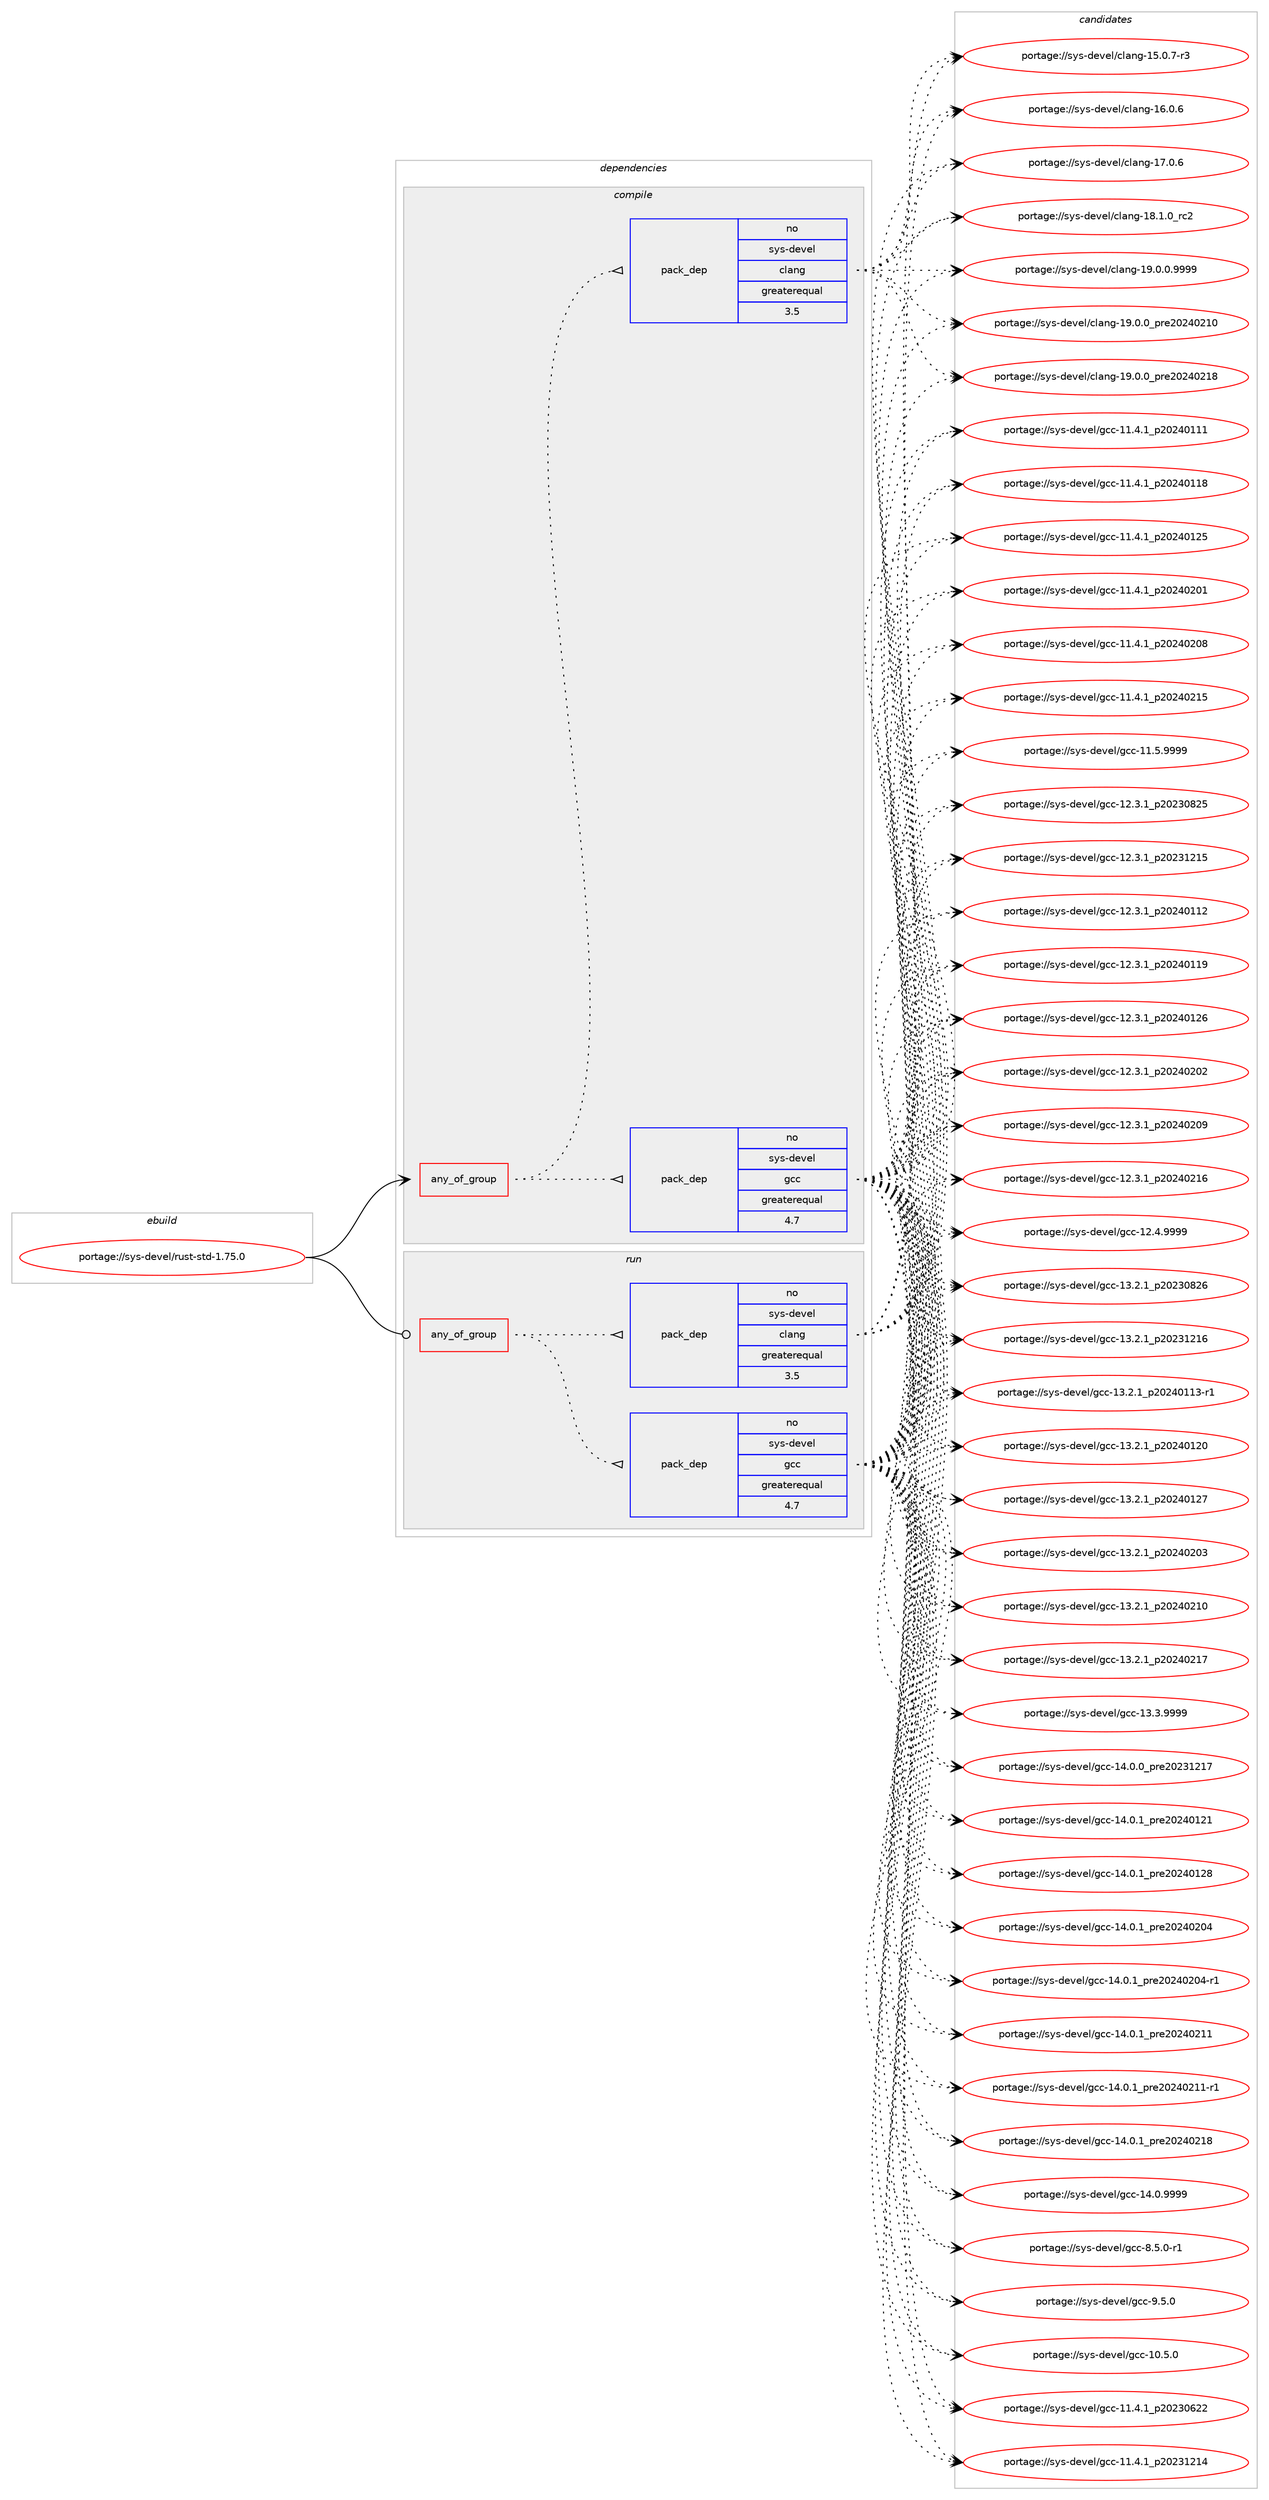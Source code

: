 digraph prolog {

# *************
# Graph options
# *************

newrank=true;
concentrate=true;
compound=true;
graph [rankdir=LR,fontname=Helvetica,fontsize=10,ranksep=1.5];#, ranksep=2.5, nodesep=0.2];
edge  [arrowhead=vee];
node  [fontname=Helvetica,fontsize=10];

# **********
# The ebuild
# **********

subgraph cluster_leftcol {
color=gray;
rank=same;
label=<<i>ebuild</i>>;
id [label="portage://sys-devel/rust-std-1.75.0", color=red, width=4, href="../sys-devel/rust-std-1.75.0.svg"];
}

# ****************
# The dependencies
# ****************

subgraph cluster_midcol {
color=gray;
label=<<i>dependencies</i>>;
subgraph cluster_compile {
fillcolor="#eeeeee";
style=filled;
label=<<i>compile</i>>;
subgraph any194 {
dependency22575 [label=<<TABLE BORDER="0" CELLBORDER="1" CELLSPACING="0" CELLPADDING="4"><TR><TD CELLPADDING="10">any_of_group</TD></TR></TABLE>>, shape=none, color=red];subgraph pack7323 {
dependency22576 [label=<<TABLE BORDER="0" CELLBORDER="1" CELLSPACING="0" CELLPADDING="4" WIDTH="220"><TR><TD ROWSPAN="6" CELLPADDING="30">pack_dep</TD></TR><TR><TD WIDTH="110">no</TD></TR><TR><TD>sys-devel</TD></TR><TR><TD>gcc</TD></TR><TR><TD>greaterequal</TD></TR><TR><TD>4.7</TD></TR></TABLE>>, shape=none, color=blue];
}
dependency22575:e -> dependency22576:w [weight=20,style="dotted",arrowhead="oinv"];
subgraph pack7324 {
dependency22577 [label=<<TABLE BORDER="0" CELLBORDER="1" CELLSPACING="0" CELLPADDING="4" WIDTH="220"><TR><TD ROWSPAN="6" CELLPADDING="30">pack_dep</TD></TR><TR><TD WIDTH="110">no</TD></TR><TR><TD>sys-devel</TD></TR><TR><TD>clang</TD></TR><TR><TD>greaterequal</TD></TR><TR><TD>3.5</TD></TR></TABLE>>, shape=none, color=blue];
}
dependency22575:e -> dependency22577:w [weight=20,style="dotted",arrowhead="oinv"];
}
id:e -> dependency22575:w [weight=20,style="solid",arrowhead="vee"];
}
subgraph cluster_compileandrun {
fillcolor="#eeeeee";
style=filled;
label=<<i>compile and run</i>>;
}
subgraph cluster_run {
fillcolor="#eeeeee";
style=filled;
label=<<i>run</i>>;
subgraph any195 {
dependency22578 [label=<<TABLE BORDER="0" CELLBORDER="1" CELLSPACING="0" CELLPADDING="4"><TR><TD CELLPADDING="10">any_of_group</TD></TR></TABLE>>, shape=none, color=red];subgraph pack7325 {
dependency22579 [label=<<TABLE BORDER="0" CELLBORDER="1" CELLSPACING="0" CELLPADDING="4" WIDTH="220"><TR><TD ROWSPAN="6" CELLPADDING="30">pack_dep</TD></TR><TR><TD WIDTH="110">no</TD></TR><TR><TD>sys-devel</TD></TR><TR><TD>gcc</TD></TR><TR><TD>greaterequal</TD></TR><TR><TD>4.7</TD></TR></TABLE>>, shape=none, color=blue];
}
dependency22578:e -> dependency22579:w [weight=20,style="dotted",arrowhead="oinv"];
subgraph pack7326 {
dependency22580 [label=<<TABLE BORDER="0" CELLBORDER="1" CELLSPACING="0" CELLPADDING="4" WIDTH="220"><TR><TD ROWSPAN="6" CELLPADDING="30">pack_dep</TD></TR><TR><TD WIDTH="110">no</TD></TR><TR><TD>sys-devel</TD></TR><TR><TD>clang</TD></TR><TR><TD>greaterequal</TD></TR><TR><TD>3.5</TD></TR></TABLE>>, shape=none, color=blue];
}
dependency22578:e -> dependency22580:w [weight=20,style="dotted",arrowhead="oinv"];
}
id:e -> dependency22578:w [weight=20,style="solid",arrowhead="odot"];
}
}

# **************
# The candidates
# **************

subgraph cluster_choices {
rank=same;
color=gray;
label=<<i>candidates</i>>;

subgraph choice7323 {
color=black;
nodesep=1;
choice1151211154510010111810110847103999945494846534648 [label="portage://sys-devel/gcc-10.5.0", color=red, width=4,href="../sys-devel/gcc-10.5.0.svg"];
choice1151211154510010111810110847103999945494946524649951125048505148545050 [label="portage://sys-devel/gcc-11.4.1_p20230622", color=red, width=4,href="../sys-devel/gcc-11.4.1_p20230622.svg"];
choice1151211154510010111810110847103999945494946524649951125048505149504952 [label="portage://sys-devel/gcc-11.4.1_p20231214", color=red, width=4,href="../sys-devel/gcc-11.4.1_p20231214.svg"];
choice1151211154510010111810110847103999945494946524649951125048505248494949 [label="portage://sys-devel/gcc-11.4.1_p20240111", color=red, width=4,href="../sys-devel/gcc-11.4.1_p20240111.svg"];
choice1151211154510010111810110847103999945494946524649951125048505248494956 [label="portage://sys-devel/gcc-11.4.1_p20240118", color=red, width=4,href="../sys-devel/gcc-11.4.1_p20240118.svg"];
choice1151211154510010111810110847103999945494946524649951125048505248495053 [label="portage://sys-devel/gcc-11.4.1_p20240125", color=red, width=4,href="../sys-devel/gcc-11.4.1_p20240125.svg"];
choice1151211154510010111810110847103999945494946524649951125048505248504849 [label="portage://sys-devel/gcc-11.4.1_p20240201", color=red, width=4,href="../sys-devel/gcc-11.4.1_p20240201.svg"];
choice1151211154510010111810110847103999945494946524649951125048505248504856 [label="portage://sys-devel/gcc-11.4.1_p20240208", color=red, width=4,href="../sys-devel/gcc-11.4.1_p20240208.svg"];
choice1151211154510010111810110847103999945494946524649951125048505248504953 [label="portage://sys-devel/gcc-11.4.1_p20240215", color=red, width=4,href="../sys-devel/gcc-11.4.1_p20240215.svg"];
choice1151211154510010111810110847103999945494946534657575757 [label="portage://sys-devel/gcc-11.5.9999", color=red, width=4,href="../sys-devel/gcc-11.5.9999.svg"];
choice1151211154510010111810110847103999945495046514649951125048505148565053 [label="portage://sys-devel/gcc-12.3.1_p20230825", color=red, width=4,href="../sys-devel/gcc-12.3.1_p20230825.svg"];
choice1151211154510010111810110847103999945495046514649951125048505149504953 [label="portage://sys-devel/gcc-12.3.1_p20231215", color=red, width=4,href="../sys-devel/gcc-12.3.1_p20231215.svg"];
choice1151211154510010111810110847103999945495046514649951125048505248494950 [label="portage://sys-devel/gcc-12.3.1_p20240112", color=red, width=4,href="../sys-devel/gcc-12.3.1_p20240112.svg"];
choice1151211154510010111810110847103999945495046514649951125048505248494957 [label="portage://sys-devel/gcc-12.3.1_p20240119", color=red, width=4,href="../sys-devel/gcc-12.3.1_p20240119.svg"];
choice1151211154510010111810110847103999945495046514649951125048505248495054 [label="portage://sys-devel/gcc-12.3.1_p20240126", color=red, width=4,href="../sys-devel/gcc-12.3.1_p20240126.svg"];
choice1151211154510010111810110847103999945495046514649951125048505248504850 [label="portage://sys-devel/gcc-12.3.1_p20240202", color=red, width=4,href="../sys-devel/gcc-12.3.1_p20240202.svg"];
choice1151211154510010111810110847103999945495046514649951125048505248504857 [label="portage://sys-devel/gcc-12.3.1_p20240209", color=red, width=4,href="../sys-devel/gcc-12.3.1_p20240209.svg"];
choice1151211154510010111810110847103999945495046514649951125048505248504954 [label="portage://sys-devel/gcc-12.3.1_p20240216", color=red, width=4,href="../sys-devel/gcc-12.3.1_p20240216.svg"];
choice1151211154510010111810110847103999945495046524657575757 [label="portage://sys-devel/gcc-12.4.9999", color=red, width=4,href="../sys-devel/gcc-12.4.9999.svg"];
choice1151211154510010111810110847103999945495146504649951125048505148565054 [label="portage://sys-devel/gcc-13.2.1_p20230826", color=red, width=4,href="../sys-devel/gcc-13.2.1_p20230826.svg"];
choice1151211154510010111810110847103999945495146504649951125048505149504954 [label="portage://sys-devel/gcc-13.2.1_p20231216", color=red, width=4,href="../sys-devel/gcc-13.2.1_p20231216.svg"];
choice11512111545100101118101108471039999454951465046499511250485052484949514511449 [label="portage://sys-devel/gcc-13.2.1_p20240113-r1", color=red, width=4,href="../sys-devel/gcc-13.2.1_p20240113-r1.svg"];
choice1151211154510010111810110847103999945495146504649951125048505248495048 [label="portage://sys-devel/gcc-13.2.1_p20240120", color=red, width=4,href="../sys-devel/gcc-13.2.1_p20240120.svg"];
choice1151211154510010111810110847103999945495146504649951125048505248495055 [label="portage://sys-devel/gcc-13.2.1_p20240127", color=red, width=4,href="../sys-devel/gcc-13.2.1_p20240127.svg"];
choice1151211154510010111810110847103999945495146504649951125048505248504851 [label="portage://sys-devel/gcc-13.2.1_p20240203", color=red, width=4,href="../sys-devel/gcc-13.2.1_p20240203.svg"];
choice1151211154510010111810110847103999945495146504649951125048505248504948 [label="portage://sys-devel/gcc-13.2.1_p20240210", color=red, width=4,href="../sys-devel/gcc-13.2.1_p20240210.svg"];
choice1151211154510010111810110847103999945495146504649951125048505248504955 [label="portage://sys-devel/gcc-13.2.1_p20240217", color=red, width=4,href="../sys-devel/gcc-13.2.1_p20240217.svg"];
choice1151211154510010111810110847103999945495146514657575757 [label="portage://sys-devel/gcc-13.3.9999", color=red, width=4,href="../sys-devel/gcc-13.3.9999.svg"];
choice1151211154510010111810110847103999945495246484648951121141015048505149504955 [label="portage://sys-devel/gcc-14.0.0_pre20231217", color=red, width=4,href="../sys-devel/gcc-14.0.0_pre20231217.svg"];
choice1151211154510010111810110847103999945495246484649951121141015048505248495049 [label="portage://sys-devel/gcc-14.0.1_pre20240121", color=red, width=4,href="../sys-devel/gcc-14.0.1_pre20240121.svg"];
choice1151211154510010111810110847103999945495246484649951121141015048505248495056 [label="portage://sys-devel/gcc-14.0.1_pre20240128", color=red, width=4,href="../sys-devel/gcc-14.0.1_pre20240128.svg"];
choice1151211154510010111810110847103999945495246484649951121141015048505248504852 [label="portage://sys-devel/gcc-14.0.1_pre20240204", color=red, width=4,href="../sys-devel/gcc-14.0.1_pre20240204.svg"];
choice11512111545100101118101108471039999454952464846499511211410150485052485048524511449 [label="portage://sys-devel/gcc-14.0.1_pre20240204-r1", color=red, width=4,href="../sys-devel/gcc-14.0.1_pre20240204-r1.svg"];
choice1151211154510010111810110847103999945495246484649951121141015048505248504949 [label="portage://sys-devel/gcc-14.0.1_pre20240211", color=red, width=4,href="../sys-devel/gcc-14.0.1_pre20240211.svg"];
choice11512111545100101118101108471039999454952464846499511211410150485052485049494511449 [label="portage://sys-devel/gcc-14.0.1_pre20240211-r1", color=red, width=4,href="../sys-devel/gcc-14.0.1_pre20240211-r1.svg"];
choice1151211154510010111810110847103999945495246484649951121141015048505248504956 [label="portage://sys-devel/gcc-14.0.1_pre20240218", color=red, width=4,href="../sys-devel/gcc-14.0.1_pre20240218.svg"];
choice1151211154510010111810110847103999945495246484657575757 [label="portage://sys-devel/gcc-14.0.9999", color=red, width=4,href="../sys-devel/gcc-14.0.9999.svg"];
choice115121115451001011181011084710399994556465346484511449 [label="portage://sys-devel/gcc-8.5.0-r1", color=red, width=4,href="../sys-devel/gcc-8.5.0-r1.svg"];
choice11512111545100101118101108471039999455746534648 [label="portage://sys-devel/gcc-9.5.0", color=red, width=4,href="../sys-devel/gcc-9.5.0.svg"];
dependency22576:e -> choice1151211154510010111810110847103999945494846534648:w [style=dotted,weight="100"];
dependency22576:e -> choice1151211154510010111810110847103999945494946524649951125048505148545050:w [style=dotted,weight="100"];
dependency22576:e -> choice1151211154510010111810110847103999945494946524649951125048505149504952:w [style=dotted,weight="100"];
dependency22576:e -> choice1151211154510010111810110847103999945494946524649951125048505248494949:w [style=dotted,weight="100"];
dependency22576:e -> choice1151211154510010111810110847103999945494946524649951125048505248494956:w [style=dotted,weight="100"];
dependency22576:e -> choice1151211154510010111810110847103999945494946524649951125048505248495053:w [style=dotted,weight="100"];
dependency22576:e -> choice1151211154510010111810110847103999945494946524649951125048505248504849:w [style=dotted,weight="100"];
dependency22576:e -> choice1151211154510010111810110847103999945494946524649951125048505248504856:w [style=dotted,weight="100"];
dependency22576:e -> choice1151211154510010111810110847103999945494946524649951125048505248504953:w [style=dotted,weight="100"];
dependency22576:e -> choice1151211154510010111810110847103999945494946534657575757:w [style=dotted,weight="100"];
dependency22576:e -> choice1151211154510010111810110847103999945495046514649951125048505148565053:w [style=dotted,weight="100"];
dependency22576:e -> choice1151211154510010111810110847103999945495046514649951125048505149504953:w [style=dotted,weight="100"];
dependency22576:e -> choice1151211154510010111810110847103999945495046514649951125048505248494950:w [style=dotted,weight="100"];
dependency22576:e -> choice1151211154510010111810110847103999945495046514649951125048505248494957:w [style=dotted,weight="100"];
dependency22576:e -> choice1151211154510010111810110847103999945495046514649951125048505248495054:w [style=dotted,weight="100"];
dependency22576:e -> choice1151211154510010111810110847103999945495046514649951125048505248504850:w [style=dotted,weight="100"];
dependency22576:e -> choice1151211154510010111810110847103999945495046514649951125048505248504857:w [style=dotted,weight="100"];
dependency22576:e -> choice1151211154510010111810110847103999945495046514649951125048505248504954:w [style=dotted,weight="100"];
dependency22576:e -> choice1151211154510010111810110847103999945495046524657575757:w [style=dotted,weight="100"];
dependency22576:e -> choice1151211154510010111810110847103999945495146504649951125048505148565054:w [style=dotted,weight="100"];
dependency22576:e -> choice1151211154510010111810110847103999945495146504649951125048505149504954:w [style=dotted,weight="100"];
dependency22576:e -> choice11512111545100101118101108471039999454951465046499511250485052484949514511449:w [style=dotted,weight="100"];
dependency22576:e -> choice1151211154510010111810110847103999945495146504649951125048505248495048:w [style=dotted,weight="100"];
dependency22576:e -> choice1151211154510010111810110847103999945495146504649951125048505248495055:w [style=dotted,weight="100"];
dependency22576:e -> choice1151211154510010111810110847103999945495146504649951125048505248504851:w [style=dotted,weight="100"];
dependency22576:e -> choice1151211154510010111810110847103999945495146504649951125048505248504948:w [style=dotted,weight="100"];
dependency22576:e -> choice1151211154510010111810110847103999945495146504649951125048505248504955:w [style=dotted,weight="100"];
dependency22576:e -> choice1151211154510010111810110847103999945495146514657575757:w [style=dotted,weight="100"];
dependency22576:e -> choice1151211154510010111810110847103999945495246484648951121141015048505149504955:w [style=dotted,weight="100"];
dependency22576:e -> choice1151211154510010111810110847103999945495246484649951121141015048505248495049:w [style=dotted,weight="100"];
dependency22576:e -> choice1151211154510010111810110847103999945495246484649951121141015048505248495056:w [style=dotted,weight="100"];
dependency22576:e -> choice1151211154510010111810110847103999945495246484649951121141015048505248504852:w [style=dotted,weight="100"];
dependency22576:e -> choice11512111545100101118101108471039999454952464846499511211410150485052485048524511449:w [style=dotted,weight="100"];
dependency22576:e -> choice1151211154510010111810110847103999945495246484649951121141015048505248504949:w [style=dotted,weight="100"];
dependency22576:e -> choice11512111545100101118101108471039999454952464846499511211410150485052485049494511449:w [style=dotted,weight="100"];
dependency22576:e -> choice1151211154510010111810110847103999945495246484649951121141015048505248504956:w [style=dotted,weight="100"];
dependency22576:e -> choice1151211154510010111810110847103999945495246484657575757:w [style=dotted,weight="100"];
dependency22576:e -> choice115121115451001011181011084710399994556465346484511449:w [style=dotted,weight="100"];
dependency22576:e -> choice11512111545100101118101108471039999455746534648:w [style=dotted,weight="100"];
}
subgraph choice7324 {
color=black;
nodesep=1;
choice11512111545100101118101108479910897110103454953464846554511451 [label="portage://sys-devel/clang-15.0.7-r3", color=red, width=4,href="../sys-devel/clang-15.0.7-r3.svg"];
choice1151211154510010111810110847991089711010345495446484654 [label="portage://sys-devel/clang-16.0.6", color=red, width=4,href="../sys-devel/clang-16.0.6.svg"];
choice1151211154510010111810110847991089711010345495546484654 [label="portage://sys-devel/clang-17.0.6", color=red, width=4,href="../sys-devel/clang-17.0.6.svg"];
choice1151211154510010111810110847991089711010345495646494648951149950 [label="portage://sys-devel/clang-18.1.0_rc2", color=red, width=4,href="../sys-devel/clang-18.1.0_rc2.svg"];
choice11512111545100101118101108479910897110103454957464846484657575757 [label="portage://sys-devel/clang-19.0.0.9999", color=red, width=4,href="../sys-devel/clang-19.0.0.9999.svg"];
choice1151211154510010111810110847991089711010345495746484648951121141015048505248504948 [label="portage://sys-devel/clang-19.0.0_pre20240210", color=red, width=4,href="../sys-devel/clang-19.0.0_pre20240210.svg"];
choice1151211154510010111810110847991089711010345495746484648951121141015048505248504956 [label="portage://sys-devel/clang-19.0.0_pre20240218", color=red, width=4,href="../sys-devel/clang-19.0.0_pre20240218.svg"];
dependency22577:e -> choice11512111545100101118101108479910897110103454953464846554511451:w [style=dotted,weight="100"];
dependency22577:e -> choice1151211154510010111810110847991089711010345495446484654:w [style=dotted,weight="100"];
dependency22577:e -> choice1151211154510010111810110847991089711010345495546484654:w [style=dotted,weight="100"];
dependency22577:e -> choice1151211154510010111810110847991089711010345495646494648951149950:w [style=dotted,weight="100"];
dependency22577:e -> choice11512111545100101118101108479910897110103454957464846484657575757:w [style=dotted,weight="100"];
dependency22577:e -> choice1151211154510010111810110847991089711010345495746484648951121141015048505248504948:w [style=dotted,weight="100"];
dependency22577:e -> choice1151211154510010111810110847991089711010345495746484648951121141015048505248504956:w [style=dotted,weight="100"];
}
subgraph choice7325 {
color=black;
nodesep=1;
choice1151211154510010111810110847103999945494846534648 [label="portage://sys-devel/gcc-10.5.0", color=red, width=4,href="../sys-devel/gcc-10.5.0.svg"];
choice1151211154510010111810110847103999945494946524649951125048505148545050 [label="portage://sys-devel/gcc-11.4.1_p20230622", color=red, width=4,href="../sys-devel/gcc-11.4.1_p20230622.svg"];
choice1151211154510010111810110847103999945494946524649951125048505149504952 [label="portage://sys-devel/gcc-11.4.1_p20231214", color=red, width=4,href="../sys-devel/gcc-11.4.1_p20231214.svg"];
choice1151211154510010111810110847103999945494946524649951125048505248494949 [label="portage://sys-devel/gcc-11.4.1_p20240111", color=red, width=4,href="../sys-devel/gcc-11.4.1_p20240111.svg"];
choice1151211154510010111810110847103999945494946524649951125048505248494956 [label="portage://sys-devel/gcc-11.4.1_p20240118", color=red, width=4,href="../sys-devel/gcc-11.4.1_p20240118.svg"];
choice1151211154510010111810110847103999945494946524649951125048505248495053 [label="portage://sys-devel/gcc-11.4.1_p20240125", color=red, width=4,href="../sys-devel/gcc-11.4.1_p20240125.svg"];
choice1151211154510010111810110847103999945494946524649951125048505248504849 [label="portage://sys-devel/gcc-11.4.1_p20240201", color=red, width=4,href="../sys-devel/gcc-11.4.1_p20240201.svg"];
choice1151211154510010111810110847103999945494946524649951125048505248504856 [label="portage://sys-devel/gcc-11.4.1_p20240208", color=red, width=4,href="../sys-devel/gcc-11.4.1_p20240208.svg"];
choice1151211154510010111810110847103999945494946524649951125048505248504953 [label="portage://sys-devel/gcc-11.4.1_p20240215", color=red, width=4,href="../sys-devel/gcc-11.4.1_p20240215.svg"];
choice1151211154510010111810110847103999945494946534657575757 [label="portage://sys-devel/gcc-11.5.9999", color=red, width=4,href="../sys-devel/gcc-11.5.9999.svg"];
choice1151211154510010111810110847103999945495046514649951125048505148565053 [label="portage://sys-devel/gcc-12.3.1_p20230825", color=red, width=4,href="../sys-devel/gcc-12.3.1_p20230825.svg"];
choice1151211154510010111810110847103999945495046514649951125048505149504953 [label="portage://sys-devel/gcc-12.3.1_p20231215", color=red, width=4,href="../sys-devel/gcc-12.3.1_p20231215.svg"];
choice1151211154510010111810110847103999945495046514649951125048505248494950 [label="portage://sys-devel/gcc-12.3.1_p20240112", color=red, width=4,href="../sys-devel/gcc-12.3.1_p20240112.svg"];
choice1151211154510010111810110847103999945495046514649951125048505248494957 [label="portage://sys-devel/gcc-12.3.1_p20240119", color=red, width=4,href="../sys-devel/gcc-12.3.1_p20240119.svg"];
choice1151211154510010111810110847103999945495046514649951125048505248495054 [label="portage://sys-devel/gcc-12.3.1_p20240126", color=red, width=4,href="../sys-devel/gcc-12.3.1_p20240126.svg"];
choice1151211154510010111810110847103999945495046514649951125048505248504850 [label="portage://sys-devel/gcc-12.3.1_p20240202", color=red, width=4,href="../sys-devel/gcc-12.3.1_p20240202.svg"];
choice1151211154510010111810110847103999945495046514649951125048505248504857 [label="portage://sys-devel/gcc-12.3.1_p20240209", color=red, width=4,href="../sys-devel/gcc-12.3.1_p20240209.svg"];
choice1151211154510010111810110847103999945495046514649951125048505248504954 [label="portage://sys-devel/gcc-12.3.1_p20240216", color=red, width=4,href="../sys-devel/gcc-12.3.1_p20240216.svg"];
choice1151211154510010111810110847103999945495046524657575757 [label="portage://sys-devel/gcc-12.4.9999", color=red, width=4,href="../sys-devel/gcc-12.4.9999.svg"];
choice1151211154510010111810110847103999945495146504649951125048505148565054 [label="portage://sys-devel/gcc-13.2.1_p20230826", color=red, width=4,href="../sys-devel/gcc-13.2.1_p20230826.svg"];
choice1151211154510010111810110847103999945495146504649951125048505149504954 [label="portage://sys-devel/gcc-13.2.1_p20231216", color=red, width=4,href="../sys-devel/gcc-13.2.1_p20231216.svg"];
choice11512111545100101118101108471039999454951465046499511250485052484949514511449 [label="portage://sys-devel/gcc-13.2.1_p20240113-r1", color=red, width=4,href="../sys-devel/gcc-13.2.1_p20240113-r1.svg"];
choice1151211154510010111810110847103999945495146504649951125048505248495048 [label="portage://sys-devel/gcc-13.2.1_p20240120", color=red, width=4,href="../sys-devel/gcc-13.2.1_p20240120.svg"];
choice1151211154510010111810110847103999945495146504649951125048505248495055 [label="portage://sys-devel/gcc-13.2.1_p20240127", color=red, width=4,href="../sys-devel/gcc-13.2.1_p20240127.svg"];
choice1151211154510010111810110847103999945495146504649951125048505248504851 [label="portage://sys-devel/gcc-13.2.1_p20240203", color=red, width=4,href="../sys-devel/gcc-13.2.1_p20240203.svg"];
choice1151211154510010111810110847103999945495146504649951125048505248504948 [label="portage://sys-devel/gcc-13.2.1_p20240210", color=red, width=4,href="../sys-devel/gcc-13.2.1_p20240210.svg"];
choice1151211154510010111810110847103999945495146504649951125048505248504955 [label="portage://sys-devel/gcc-13.2.1_p20240217", color=red, width=4,href="../sys-devel/gcc-13.2.1_p20240217.svg"];
choice1151211154510010111810110847103999945495146514657575757 [label="portage://sys-devel/gcc-13.3.9999", color=red, width=4,href="../sys-devel/gcc-13.3.9999.svg"];
choice1151211154510010111810110847103999945495246484648951121141015048505149504955 [label="portage://sys-devel/gcc-14.0.0_pre20231217", color=red, width=4,href="../sys-devel/gcc-14.0.0_pre20231217.svg"];
choice1151211154510010111810110847103999945495246484649951121141015048505248495049 [label="portage://sys-devel/gcc-14.0.1_pre20240121", color=red, width=4,href="../sys-devel/gcc-14.0.1_pre20240121.svg"];
choice1151211154510010111810110847103999945495246484649951121141015048505248495056 [label="portage://sys-devel/gcc-14.0.1_pre20240128", color=red, width=4,href="../sys-devel/gcc-14.0.1_pre20240128.svg"];
choice1151211154510010111810110847103999945495246484649951121141015048505248504852 [label="portage://sys-devel/gcc-14.0.1_pre20240204", color=red, width=4,href="../sys-devel/gcc-14.0.1_pre20240204.svg"];
choice11512111545100101118101108471039999454952464846499511211410150485052485048524511449 [label="portage://sys-devel/gcc-14.0.1_pre20240204-r1", color=red, width=4,href="../sys-devel/gcc-14.0.1_pre20240204-r1.svg"];
choice1151211154510010111810110847103999945495246484649951121141015048505248504949 [label="portage://sys-devel/gcc-14.0.1_pre20240211", color=red, width=4,href="../sys-devel/gcc-14.0.1_pre20240211.svg"];
choice11512111545100101118101108471039999454952464846499511211410150485052485049494511449 [label="portage://sys-devel/gcc-14.0.1_pre20240211-r1", color=red, width=4,href="../sys-devel/gcc-14.0.1_pre20240211-r1.svg"];
choice1151211154510010111810110847103999945495246484649951121141015048505248504956 [label="portage://sys-devel/gcc-14.0.1_pre20240218", color=red, width=4,href="../sys-devel/gcc-14.0.1_pre20240218.svg"];
choice1151211154510010111810110847103999945495246484657575757 [label="portage://sys-devel/gcc-14.0.9999", color=red, width=4,href="../sys-devel/gcc-14.0.9999.svg"];
choice115121115451001011181011084710399994556465346484511449 [label="portage://sys-devel/gcc-8.5.0-r1", color=red, width=4,href="../sys-devel/gcc-8.5.0-r1.svg"];
choice11512111545100101118101108471039999455746534648 [label="portage://sys-devel/gcc-9.5.0", color=red, width=4,href="../sys-devel/gcc-9.5.0.svg"];
dependency22579:e -> choice1151211154510010111810110847103999945494846534648:w [style=dotted,weight="100"];
dependency22579:e -> choice1151211154510010111810110847103999945494946524649951125048505148545050:w [style=dotted,weight="100"];
dependency22579:e -> choice1151211154510010111810110847103999945494946524649951125048505149504952:w [style=dotted,weight="100"];
dependency22579:e -> choice1151211154510010111810110847103999945494946524649951125048505248494949:w [style=dotted,weight="100"];
dependency22579:e -> choice1151211154510010111810110847103999945494946524649951125048505248494956:w [style=dotted,weight="100"];
dependency22579:e -> choice1151211154510010111810110847103999945494946524649951125048505248495053:w [style=dotted,weight="100"];
dependency22579:e -> choice1151211154510010111810110847103999945494946524649951125048505248504849:w [style=dotted,weight="100"];
dependency22579:e -> choice1151211154510010111810110847103999945494946524649951125048505248504856:w [style=dotted,weight="100"];
dependency22579:e -> choice1151211154510010111810110847103999945494946524649951125048505248504953:w [style=dotted,weight="100"];
dependency22579:e -> choice1151211154510010111810110847103999945494946534657575757:w [style=dotted,weight="100"];
dependency22579:e -> choice1151211154510010111810110847103999945495046514649951125048505148565053:w [style=dotted,weight="100"];
dependency22579:e -> choice1151211154510010111810110847103999945495046514649951125048505149504953:w [style=dotted,weight="100"];
dependency22579:e -> choice1151211154510010111810110847103999945495046514649951125048505248494950:w [style=dotted,weight="100"];
dependency22579:e -> choice1151211154510010111810110847103999945495046514649951125048505248494957:w [style=dotted,weight="100"];
dependency22579:e -> choice1151211154510010111810110847103999945495046514649951125048505248495054:w [style=dotted,weight="100"];
dependency22579:e -> choice1151211154510010111810110847103999945495046514649951125048505248504850:w [style=dotted,weight="100"];
dependency22579:e -> choice1151211154510010111810110847103999945495046514649951125048505248504857:w [style=dotted,weight="100"];
dependency22579:e -> choice1151211154510010111810110847103999945495046514649951125048505248504954:w [style=dotted,weight="100"];
dependency22579:e -> choice1151211154510010111810110847103999945495046524657575757:w [style=dotted,weight="100"];
dependency22579:e -> choice1151211154510010111810110847103999945495146504649951125048505148565054:w [style=dotted,weight="100"];
dependency22579:e -> choice1151211154510010111810110847103999945495146504649951125048505149504954:w [style=dotted,weight="100"];
dependency22579:e -> choice11512111545100101118101108471039999454951465046499511250485052484949514511449:w [style=dotted,weight="100"];
dependency22579:e -> choice1151211154510010111810110847103999945495146504649951125048505248495048:w [style=dotted,weight="100"];
dependency22579:e -> choice1151211154510010111810110847103999945495146504649951125048505248495055:w [style=dotted,weight="100"];
dependency22579:e -> choice1151211154510010111810110847103999945495146504649951125048505248504851:w [style=dotted,weight="100"];
dependency22579:e -> choice1151211154510010111810110847103999945495146504649951125048505248504948:w [style=dotted,weight="100"];
dependency22579:e -> choice1151211154510010111810110847103999945495146504649951125048505248504955:w [style=dotted,weight="100"];
dependency22579:e -> choice1151211154510010111810110847103999945495146514657575757:w [style=dotted,weight="100"];
dependency22579:e -> choice1151211154510010111810110847103999945495246484648951121141015048505149504955:w [style=dotted,weight="100"];
dependency22579:e -> choice1151211154510010111810110847103999945495246484649951121141015048505248495049:w [style=dotted,weight="100"];
dependency22579:e -> choice1151211154510010111810110847103999945495246484649951121141015048505248495056:w [style=dotted,weight="100"];
dependency22579:e -> choice1151211154510010111810110847103999945495246484649951121141015048505248504852:w [style=dotted,weight="100"];
dependency22579:e -> choice11512111545100101118101108471039999454952464846499511211410150485052485048524511449:w [style=dotted,weight="100"];
dependency22579:e -> choice1151211154510010111810110847103999945495246484649951121141015048505248504949:w [style=dotted,weight="100"];
dependency22579:e -> choice11512111545100101118101108471039999454952464846499511211410150485052485049494511449:w [style=dotted,weight="100"];
dependency22579:e -> choice1151211154510010111810110847103999945495246484649951121141015048505248504956:w [style=dotted,weight="100"];
dependency22579:e -> choice1151211154510010111810110847103999945495246484657575757:w [style=dotted,weight="100"];
dependency22579:e -> choice115121115451001011181011084710399994556465346484511449:w [style=dotted,weight="100"];
dependency22579:e -> choice11512111545100101118101108471039999455746534648:w [style=dotted,weight="100"];
}
subgraph choice7326 {
color=black;
nodesep=1;
choice11512111545100101118101108479910897110103454953464846554511451 [label="portage://sys-devel/clang-15.0.7-r3", color=red, width=4,href="../sys-devel/clang-15.0.7-r3.svg"];
choice1151211154510010111810110847991089711010345495446484654 [label="portage://sys-devel/clang-16.0.6", color=red, width=4,href="../sys-devel/clang-16.0.6.svg"];
choice1151211154510010111810110847991089711010345495546484654 [label="portage://sys-devel/clang-17.0.6", color=red, width=4,href="../sys-devel/clang-17.0.6.svg"];
choice1151211154510010111810110847991089711010345495646494648951149950 [label="portage://sys-devel/clang-18.1.0_rc2", color=red, width=4,href="../sys-devel/clang-18.1.0_rc2.svg"];
choice11512111545100101118101108479910897110103454957464846484657575757 [label="portage://sys-devel/clang-19.0.0.9999", color=red, width=4,href="../sys-devel/clang-19.0.0.9999.svg"];
choice1151211154510010111810110847991089711010345495746484648951121141015048505248504948 [label="portage://sys-devel/clang-19.0.0_pre20240210", color=red, width=4,href="../sys-devel/clang-19.0.0_pre20240210.svg"];
choice1151211154510010111810110847991089711010345495746484648951121141015048505248504956 [label="portage://sys-devel/clang-19.0.0_pre20240218", color=red, width=4,href="../sys-devel/clang-19.0.0_pre20240218.svg"];
dependency22580:e -> choice11512111545100101118101108479910897110103454953464846554511451:w [style=dotted,weight="100"];
dependency22580:e -> choice1151211154510010111810110847991089711010345495446484654:w [style=dotted,weight="100"];
dependency22580:e -> choice1151211154510010111810110847991089711010345495546484654:w [style=dotted,weight="100"];
dependency22580:e -> choice1151211154510010111810110847991089711010345495646494648951149950:w [style=dotted,weight="100"];
dependency22580:e -> choice11512111545100101118101108479910897110103454957464846484657575757:w [style=dotted,weight="100"];
dependency22580:e -> choice1151211154510010111810110847991089711010345495746484648951121141015048505248504948:w [style=dotted,weight="100"];
dependency22580:e -> choice1151211154510010111810110847991089711010345495746484648951121141015048505248504956:w [style=dotted,weight="100"];
}
}

}
